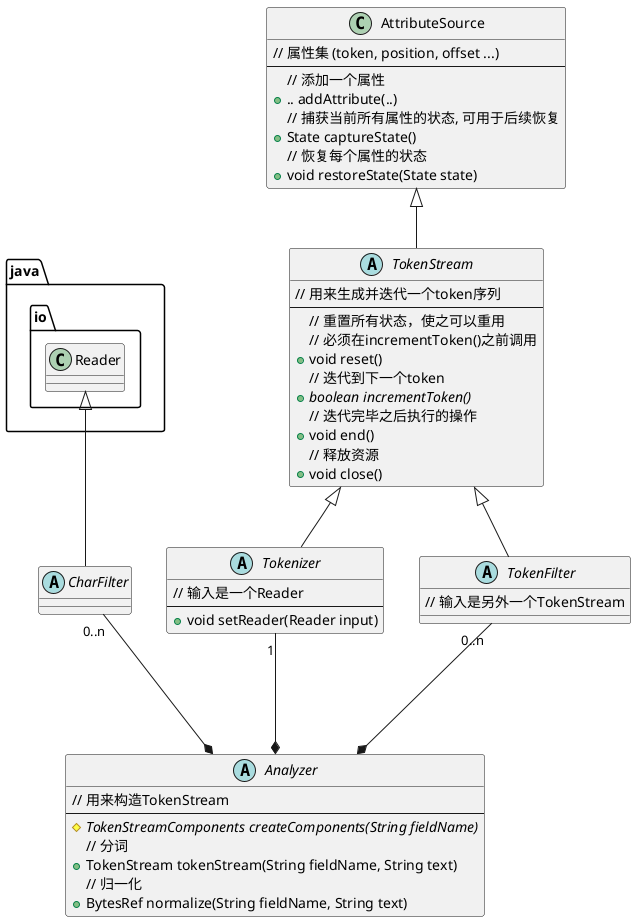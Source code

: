 @startuml

class AttributeSource{
    // 属性集 (token, position, offset ...)
    ---
    // 添加一个属性
    + .. addAttribute(..)
    // 捕获当前所有属性的状态, 可用于后续恢复
    +State captureState()
    // 恢复每个属性的状态
    + void restoreState(State state)
}

abstract class TokenStream extends AttributeSource{
    // 用来生成并迭代一个token序列
    ---
    // 重置所有状态，使之可以重用
    // 必须在incrementToken()之前调用
    +void reset()
    // 迭代到下一个token
    +{abstract} boolean incrementToken()
    // 迭代完毕之后执行的操作
    +void end()
    // 释放资源
    +void close()
}

abstract class Tokenizer extends TokenStream{
    // 输入是一个Reader
    ---
    +void setReader(Reader input)
}

abstract class TokenFilter extends TokenStream{
    // 输入是另外一个TokenStream
}

abstract class CharFilter extends java.io.Reader

abstract class Analyzer {
    // 用来构造TokenStream
    ---
    #{abstract} TokenStreamComponents createComponents(String fieldName)
    // 分词
    +TokenStream tokenStream(String fieldName, String text)
    // 归一化
    +BytesRef normalize(String fieldName, String text)
}


CharFilter -right[hidden]-- Tokenizer
TokenFilter -left[hidden]-- Tokenizer
Analyzer *-up-- "0..n" CharFilter
Analyzer *-up-- "1" Tokenizer
Analyzer *-up-- "0..n" TokenFilter

@enduml